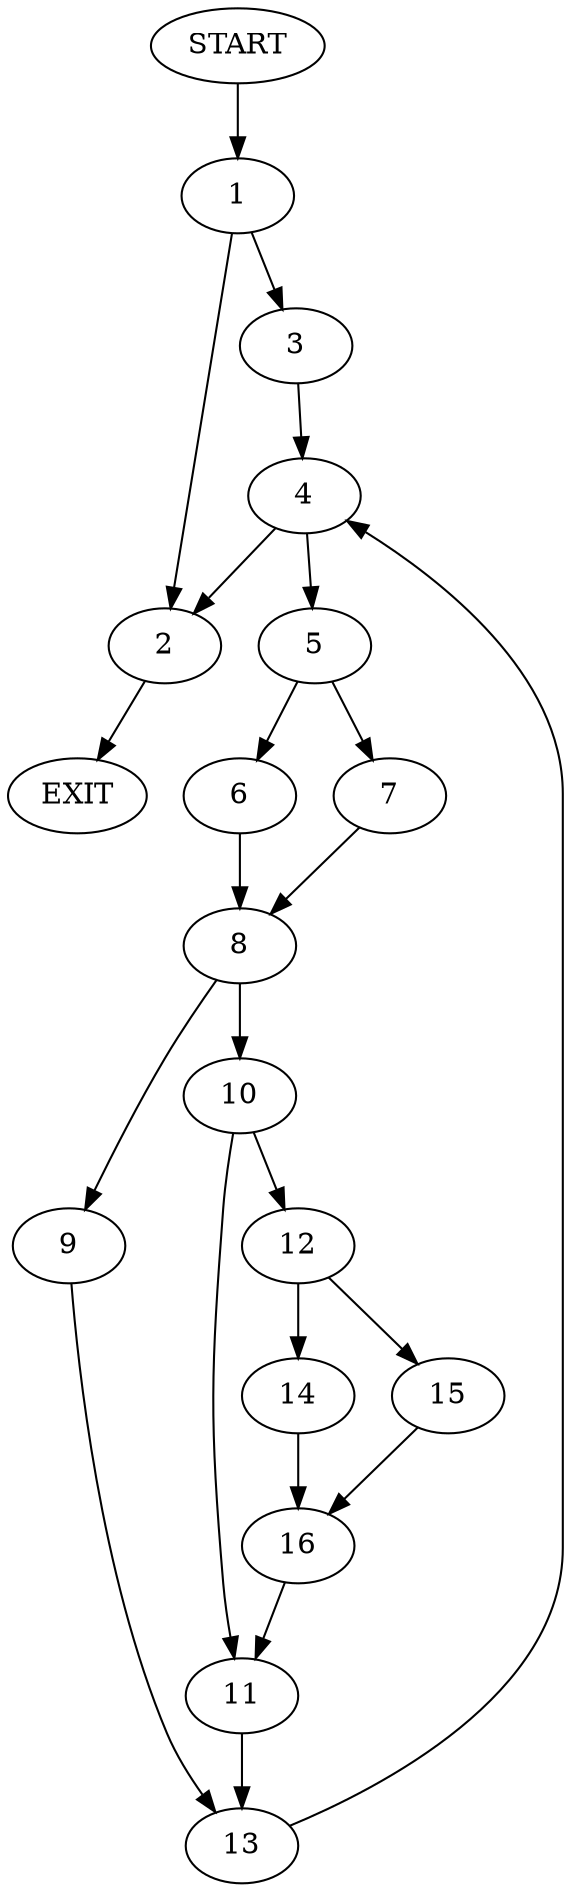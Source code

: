 digraph {
0 [label="START"]
17 [label="EXIT"]
0 -> 1
1 -> 2
1 -> 3
2 -> 17
3 -> 4
4 -> 5
4 -> 2
5 -> 6
5 -> 7
7 -> 8
6 -> 8
8 -> 9
8 -> 10
10 -> 11
10 -> 12
9 -> 13
11 -> 13
12 -> 14
12 -> 15
15 -> 16
14 -> 16
16 -> 11
13 -> 4
}
